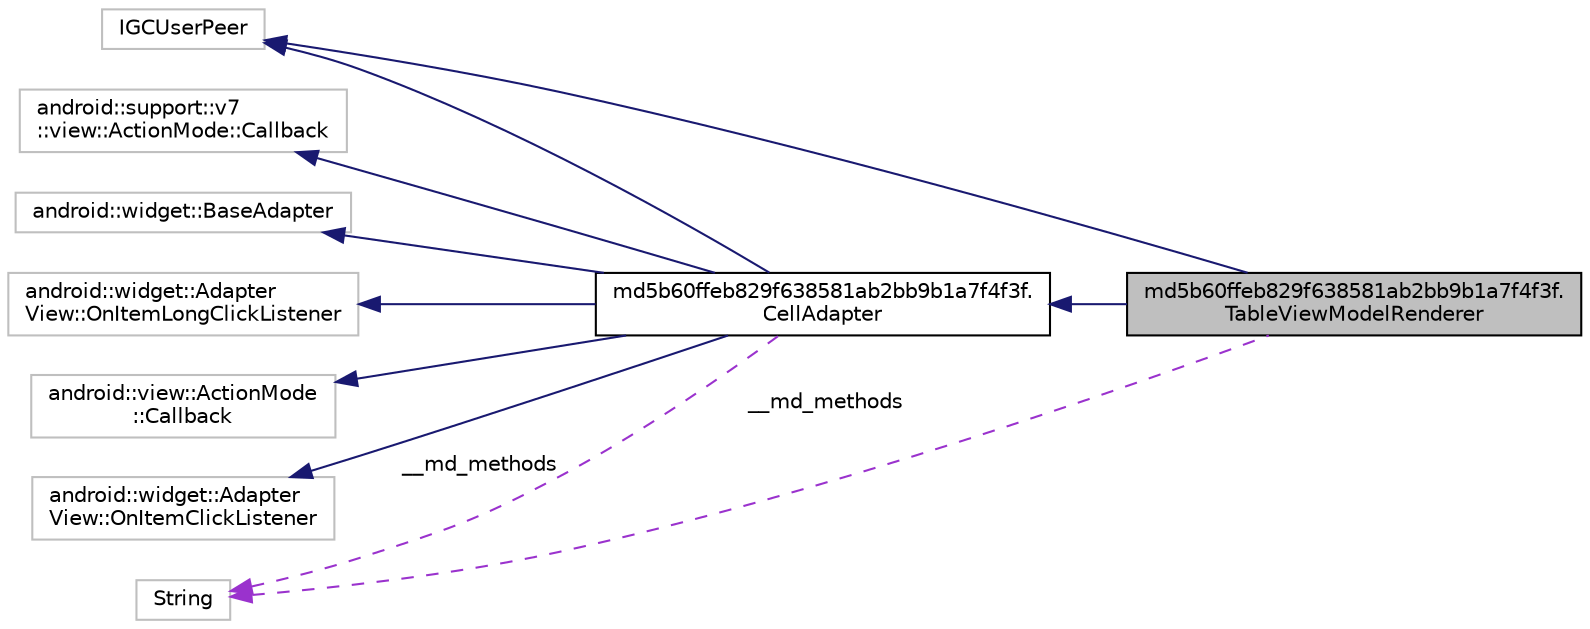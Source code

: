 digraph "md5b60ffeb829f638581ab2bb9b1a7f4f3f.TableViewModelRenderer"
{
  edge [fontname="Helvetica",fontsize="10",labelfontname="Helvetica",labelfontsize="10"];
  node [fontname="Helvetica",fontsize="10",shape=record];
  rankdir="LR";
  Node8 [label="md5b60ffeb829f638581ab2bb9b1a7f4f3f.\lTableViewModelRenderer",height=0.2,width=0.4,color="black", fillcolor="grey75", style="filled", fontcolor="black"];
  Node9 -> Node8 [dir="back",color="midnightblue",fontsize="10",style="solid",fontname="Helvetica"];
  Node9 [label="md5b60ffeb829f638581ab2bb9b1a7f4f3f.\lCellAdapter",height=0.2,width=0.4,color="black", fillcolor="white", style="filled",URL="$classmd5b60ffeb829f638581ab2bb9b1a7f4f3f_1_1_cell_adapter.html"];
  Node10 -> Node9 [dir="back",color="midnightblue",fontsize="10",style="solid",fontname="Helvetica"];
  Node10 [label="android::widget::BaseAdapter",height=0.2,width=0.4,color="grey75", fillcolor="white", style="filled"];
  Node11 -> Node9 [dir="back",color="midnightblue",fontsize="10",style="solid",fontname="Helvetica"];
  Node11 [label="IGCUserPeer",height=0.2,width=0.4,color="grey75", fillcolor="white", style="filled"];
  Node12 -> Node9 [dir="back",color="midnightblue",fontsize="10",style="solid",fontname="Helvetica"];
  Node12 [label="android::widget::Adapter\lView::OnItemLongClickListener",height=0.2,width=0.4,color="grey75", fillcolor="white", style="filled"];
  Node13 -> Node9 [dir="back",color="midnightblue",fontsize="10",style="solid",fontname="Helvetica"];
  Node13 [label="android::view::ActionMode\l::Callback",height=0.2,width=0.4,color="grey75", fillcolor="white", style="filled"];
  Node14 -> Node9 [dir="back",color="midnightblue",fontsize="10",style="solid",fontname="Helvetica"];
  Node14 [label="android::widget::Adapter\lView::OnItemClickListener",height=0.2,width=0.4,color="grey75", fillcolor="white", style="filled"];
  Node15 -> Node9 [dir="back",color="midnightblue",fontsize="10",style="solid",fontname="Helvetica"];
  Node15 [label="android::support::v7\l::view::ActionMode::Callback",height=0.2,width=0.4,color="grey75", fillcolor="white", style="filled"];
  Node16 -> Node9 [dir="back",color="darkorchid3",fontsize="10",style="dashed",label=" __md_methods" ,fontname="Helvetica"];
  Node16 [label="String",height=0.2,width=0.4,color="grey75", fillcolor="white", style="filled"];
  Node11 -> Node8 [dir="back",color="midnightblue",fontsize="10",style="solid",fontname="Helvetica"];
  Node16 -> Node8 [dir="back",color="darkorchid3",fontsize="10",style="dashed",label=" __md_methods" ,fontname="Helvetica"];
}
